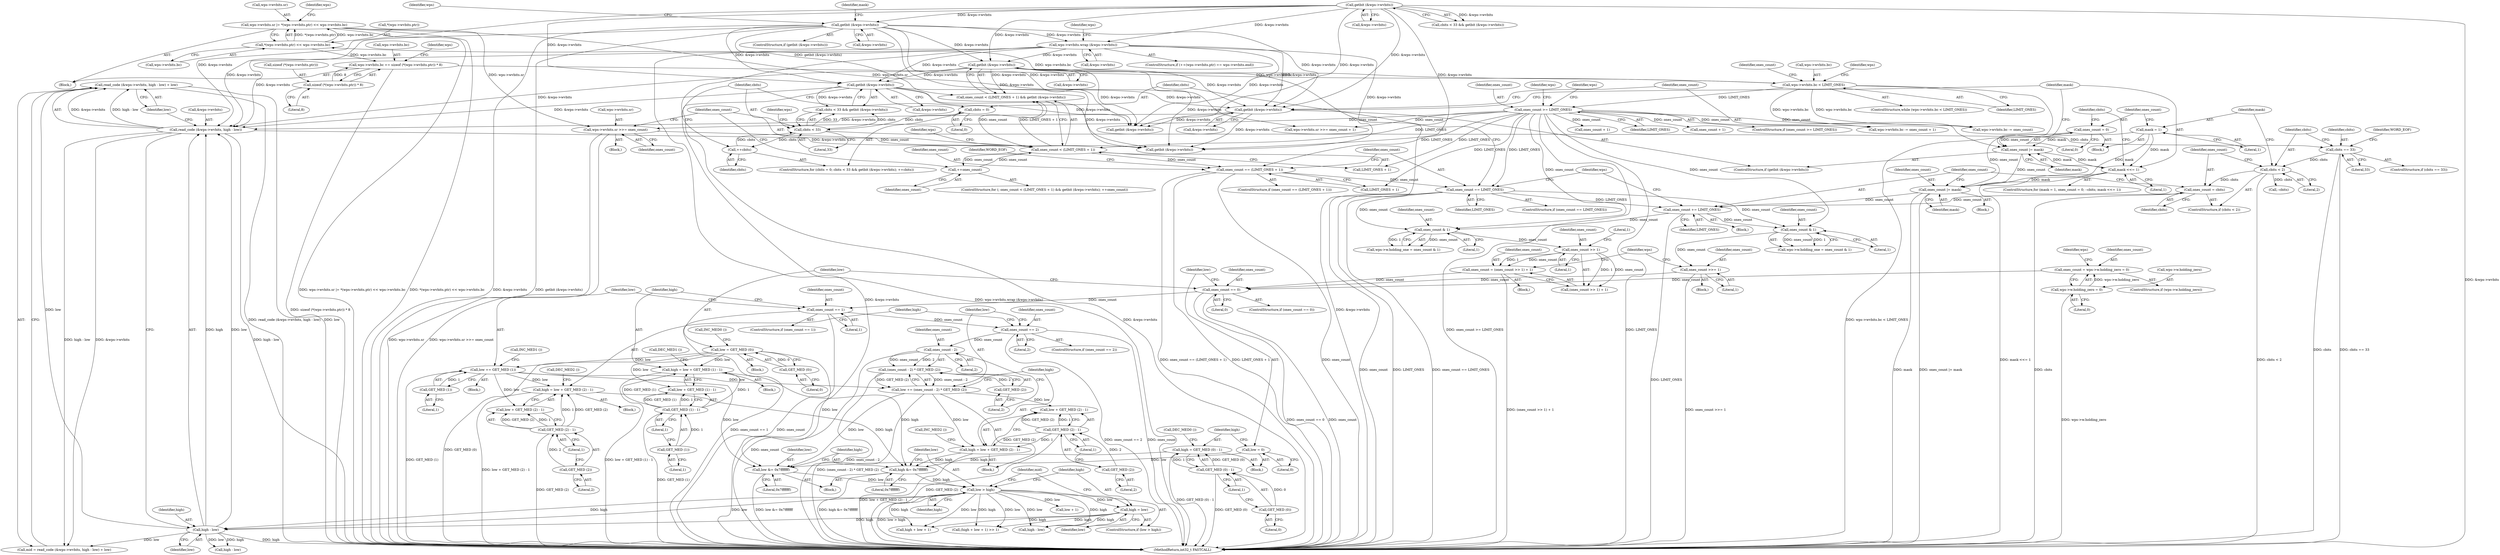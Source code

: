 digraph "0_WavPack_4bc05fc490b66ef2d45b1de26abf1455b486b0dc_0@API" {
"1000704" [label="(Call,read_code (&wps->wvbits, high - low) + low)"];
"1000705" [label="(Call,read_code (&wps->wvbits, high - low))"];
"1000364" [label="(Call,wps->wvbits.wrap (&wps->wvbits))"];
"1000222" [label="(Call,getbit (&wps->wvbits))"];
"1000266" [label="(Call,getbit (&wps->wvbits))"];
"1000436" [label="(Call,getbit (&wps->wvbits))"];
"1000502" [label="(Call,getbit (&wps->wvbits))"];
"1000466" [label="(Call,getbit (&wps->wvbits))"];
"1000710" [label="(Call,high - low)"];
"1000682" [label="(Call,low > high)"];
"1000675" [label="(Call,low &= 0x7fffffff)"];
"1000604" [label="(Call,low = 0)"];
"1000637" [label="(Call,low += GET_MED (1))"];
"1000639" [label="(Call,GET_MED (1))"];
"1000616" [label="(Call,low = GET_MED (0))"];
"1000618" [label="(Call,GET_MED (0))"];
"1000658" [label="(Call,low += (ones_count - 2) * GET_MED (2))"];
"1000660" [label="(Call,(ones_count - 2) * GET_MED (2))"];
"1000661" [label="(Call,ones_count - 2)"];
"1000643" [label="(Call,ones_count == 2)"];
"1000622" [label="(Call,ones_count == 1)"];
"1000600" [label="(Call,ones_count == 0)"];
"1000552" [label="(Call,ones_count = (ones_count >> 1) + 1)"];
"1000555" [label="(Call,ones_count >> 1)"];
"1000549" [label="(Call,ones_count & 1)"];
"1000513" [label="(Call,ones_count += LIMIT_ONES)"];
"1000452" [label="(Call,ones_count == LIMIT_ONES)"];
"1000444" [label="(Call,ones_count == (LIMIT_ONES + 1))"];
"1000431" [label="(Call,ones_count < (LIMIT_ONES + 1))"];
"1000422" [label="(Call,wps->wvbits.sr >>= ones_count)"];
"1000369" [label="(Call,wps->wvbits.sr |= *(wps->wvbits.ptr) << wps->wvbits.bc)"];
"1000375" [label="(Call,*(wps->wvbits.ptr) << wps->wvbits.bc)"];
"1000343" [label="(Call,wps->wvbits.bc < LIMIT_ONES)"];
"1000387" [label="(Call,wps->wvbits.bc += sizeof (*(wps->wvbits.ptr)) * 8)"];
"1000393" [label="(Call,sizeof (*(wps->wvbits.ptr)) * 8)"];
"1000411" [label="(Call,ones_count >= LIMIT_ONES)"];
"1000441" [label="(Call,++ones_count)"];
"1000510" [label="(Call,ones_count |= mask)"];
"1000493" [label="(Call,ones_count = 0)"];
"1000507" [label="(Call,ones_count |= mask)"];
"1000498" [label="(Call,mask <<= 1)"];
"1000490" [label="(Call,mask = 1)"];
"1000483" [label="(Call,ones_count = cbits)"];
"1000480" [label="(Call,cbits < 2)"];
"1000474" [label="(Call,cbits == 33)"];
"1000463" [label="(Call,cbits < 33)"];
"1000459" [label="(Call,cbits = 0)"];
"1000471" [label="(Call,++cbits)"];
"1000570" [label="(Call,ones_count >>= 1)"];
"1000567" [label="(Call,ones_count & 1)"];
"1000331" [label="(Call,ones_count = wps->w.holding_zero = 0)"];
"1000333" [label="(Call,wps->w.holding_zero = 0)"];
"1000664" [label="(Call,GET_MED (2))"];
"1000678" [label="(Call,high &= 0x7fffffff)"];
"1000626" [label="(Call,high = low + GET_MED (1) - 1)"];
"1000630" [label="(Call,GET_MED (1) - 1)"];
"1000631" [label="(Call,GET_MED (1))"];
"1000607" [label="(Call,high = GET_MED (0) - 1)"];
"1000609" [label="(Call,GET_MED (0) - 1)"];
"1000610" [label="(Call,GET_MED (0))"];
"1000647" [label="(Call,high = low + GET_MED (2) - 1)"];
"1000651" [label="(Call,GET_MED (2) - 1)"];
"1000652" [label="(Call,GET_MED (2))"];
"1000666" [label="(Call,high = low + GET_MED (2) - 1)"];
"1000670" [label="(Call,GET_MED (2) - 1)"];
"1000671" [label="(Call,GET_MED (2))"];
"1000685" [label="(Call,high = low)"];
"1000342" [label="(ControlStructure,while (wps->wvbits.bc < LIMIT_ONES))"];
"1000498" [label="(Call,mask <<= 1)"];
"1000412" [label="(Identifier,ones_count)"];
"1000343" [label="(Call,wps->wvbits.bc < LIMIT_ONES)"];
"1000711" [label="(Identifier,high)"];
"1000781" [label="(Call,high - low)"];
"1000675" [label="(Call,low &= 0x7fffffff)"];
"1000693" [label="(Call,low + 1)"];
"1000369" [label="(Call,wps->wvbits.sr |= *(wps->wvbits.ptr) << wps->wvbits.bc)"];
"1000333" [label="(Call,wps->w.holding_zero = 0)"];
"1000644" [label="(Identifier,ones_count)"];
"1000518" [label="(Call,wps->wvbits.bc -= ones_count + 1)"];
"1000616" [label="(Call,low = GET_MED (0))"];
"1000655" [label="(Call,DEC_MED2 ())"];
"1000364" [label="(Call,wps->wvbits.wrap (&wps->wvbits))"];
"1000600" [label="(Call,ones_count == 0)"];
"1000474" [label="(Call,cbits == 33)"];
"1000325" [label="(ControlStructure,if (wps->w.holding_zero))"];
"1000725" [label="(Call,getbit (&wps->wvbits))"];
"1000554" [label="(Call,(ones_count >> 1) + 1)"];
"1000404" [label="(Identifier,ones_count)"];
"1000466" [label="(Call,getbit (&wps->wvbits))"];
"1000458" [label="(ControlStructure,for (cbits = 0; cbits < 33 && getbit (&wps->wvbits); ++cbits))"];
"1000680" [label="(Literal,0x7fffffff)"];
"1000514" [label="(Identifier,ones_count)"];
"1000671" [label="(Call,GET_MED (2))"];
"1000222" [label="(Call,getbit (&wps->wvbits))"];
"1000674" [label="(Call,INC_MED2 ())"];
"1000717" [label="(Call,high - low)"];
"1000670" [label="(Call,GET_MED (2) - 1)"];
"1000657" [label="(Block,)"];
"1000446" [label="(Call,LIMIT_ONES + 1)"];
"1000611" [label="(Literal,0)"];
"1000453" [label="(Identifier,ones_count)"];
"1000481" [label="(Identifier,cbits)"];
"1000645" [label="(Literal,2)"];
"1000450" [label="(Identifier,WORD_EOF)"];
"1000105" [label="(Block,)"];
"1000662" [label="(Identifier,ones_count)"];
"1000508" [label="(Identifier,ones_count)"];
"1000365" [label="(Call,&wps->wvbits)"];
"1000623" [label="(Identifier,ones_count)"];
"1000382" [label="(Call,wps->wvbits.bc)"];
"1000432" [label="(Identifier,ones_count)"];
"1000334" [label="(Call,wps->w.holding_zero)"];
"1000605" [label="(Identifier,low)"];
"1000632" [label="(Literal,1)"];
"1000491" [label="(Identifier,mask)"];
"1000619" [label="(Literal,0)"];
"1000475" [label="(Identifier,cbits)"];
"1000422" [label="(Call,wps->wvbits.sr >>= ones_count)"];
"1000501" [label="(ControlStructure,if (getbit (&wps->wvbits)))"];
"1000476" [label="(Literal,33)"];
"1000533" [label="(Call,ones_count + 1)"];
"1000436" [label="(Call,getbit (&wps->wvbits))"];
"1000463" [label="(Call,cbits < 33)"];
"1000640" [label="(Literal,1)"];
"1000678" [label="(Call,high &= 0x7fffffff)"];
"1000571" [label="(Identifier,ones_count)"];
"1000649" [label="(Call,low + GET_MED (2) - 1)"];
"1000497" [label="(Identifier,cbits)"];
"1000613" [label="(Call,DEC_MED0 ())"];
"1000621" [label="(ControlStructure,if (ones_count == 1))"];
"1000489" [label="(Block,)"];
"1000462" [label="(Call,cbits < 33 && getbit (&wps->wvbits))"];
"1000415" [label="(Call,wps->wvbits.bc -= ones_count)"];
"1000687" [label="(Identifier,low)"];
"1000568" [label="(Identifier,ones_count)"];
"1000607" [label="(Call,high = GET_MED (0) - 1)"];
"1000654" [label="(Literal,1)"];
"1000480" [label="(Call,cbits < 2)"];
"1000442" [label="(Identifier,ones_count)"];
"1000451" [label="(ControlStructure,if (ones_count == LIMIT_ONES))"];
"1000460" [label="(Identifier,cbits)"];
"1000651" [label="(Call,GET_MED (2) - 1)"];
"1000393" [label="(Call,sizeof (*(wps->wvbits.ptr)) * 8)"];
"1000492" [label="(Literal,1)"];
"1000551" [label="(Literal,1)"];
"1000627" [label="(Identifier,high)"];
"1000685" [label="(Call,high = low)"];
"1000510" [label="(Call,ones_count |= mask)"];
"1000521" [label="(Identifier,wps)"];
"1000633" [label="(Literal,1)"];
"1000503" [label="(Call,&wps->wvbits)"];
"1000479" [label="(ControlStructure,if (cbits < 2))"];
"1000681" [label="(ControlStructure,if (low > high))"];
"1000652" [label="(Call,GET_MED (2))"];
"1000265" [label="(ControlStructure,if (getbit (&wps->wvbits)))"];
"1000713" [label="(Identifier,low)"];
"1000576" [label="(Identifier,wps)"];
"1000712" [label="(Identifier,low)"];
"1000266" [label="(Call,getbit (&wps->wvbits))"];
"1000350" [label="(Block,)"];
"1000653" [label="(Literal,2)"];
"1000496" [label="(Call,--cbits)"];
"1000467" [label="(Call,&wps->wvbits)"];
"1000388" [label="(Call,wps->wvbits.bc)"];
"1000617" [label="(Identifier,low)"];
"1000375" [label="(Call,*(wps->wvbits.ptr) << wps->wvbits.bc)"];
"1000642" [label="(ControlStructure,if (ones_count == 2))"];
"1000433" [label="(Call,LIMIT_ONES + 1)"];
"1000499" [label="(Identifier,mask)"];
"1000663" [label="(Literal,2)"];
"1000413" [label="(Identifier,LIMIT_ONES)"];
"1000691" [label="(Call,high + low + 1)"];
"1000684" [label="(Identifier,high)"];
"1000624" [label="(Literal,1)"];
"1000558" [label="(Literal,1)"];
"1000429" [label="(ControlStructure,for (; ones_count < (LIMIT_ONES + 1) && getbit (&wps->wvbits); ++ones_count))"];
"1000494" [label="(Identifier,ones_count)"];
"1000485" [label="(Identifier,cbits)"];
"1000452" [label="(Call,ones_count == LIMIT_ONES)"];
"1000376" [label="(Call,*(wps->wvbits.ptr))"];
"1000556" [label="(Identifier,ones_count)"];
"1000471" [label="(Call,++cbits)"];
"1000618" [label="(Call,GET_MED (0))"];
"1000610" [label="(Call,GET_MED (0))"];
"1000459" [label="(Call,cbits = 0)"];
"1000667" [label="(Identifier,high)"];
"1000469" [label="(Identifier,wps)"];
"1000488" [label="(ControlStructure,for (mask = 1, ones_count = 0; --cbits; mask <<= 1))"];
"1000647" [label="(Call,high = low + GET_MED (2) - 1)"];
"1000455" [label="(Block,)"];
"1000461" [label="(Literal,0)"];
"1000346" [label="(Identifier,wps)"];
"1000683" [label="(Identifier,low)"];
"1000387" [label="(Call,wps->wvbits.bc += sizeof (*(wps->wvbits.ptr)) * 8)"];
"1000659" [label="(Identifier,low)"];
"1000829" [label="(MethodReturn,int32_t FASTCALL)"];
"1000567" [label="(Call,ones_count & 1)"];
"1000465" [label="(Literal,33)"];
"1000625" [label="(Block,)"];
"1000552" [label="(Call,ones_count = (ones_count >> 1) + 1)"];
"1000628" [label="(Call,low + GET_MED (1) - 1)"];
"1000414" [label="(Block,)"];
"1000609" [label="(Call,GET_MED (0) - 1)"];
"1000332" [label="(Identifier,ones_count)"];
"1000561" [label="(Call,wps->w.holding_one = ones_count & 1)"];
"1000263" [label="(Identifier,mask)"];
"1000223" [label="(Call,&wps->wvbits)"];
"1000626" [label="(Call,high = low + GET_MED (1) - 1)"];
"1000604" [label="(Call,low = 0)"];
"1000677" [label="(Literal,0x7fffffff)"];
"1000608" [label="(Identifier,high)"];
"1000418" [label="(Identifier,wps)"];
"1000601" [label="(Identifier,ones_count)"];
"1000344" [label="(Call,wps->wvbits.bc)"];
"1000524" [label="(Call,ones_count + 1)"];
"1000423" [label="(Call,wps->wvbits.sr)"];
"1000349" [label="(Identifier,LIMIT_ONES)"];
"1000331" [label="(Call,ones_count = wps->w.holding_zero = 0)"];
"1000660" [label="(Call,(ones_count - 2) * GET_MED (2))"];
"1000661" [label="(Call,ones_count - 2)"];
"1000464" [label="(Identifier,cbits)"];
"1000668" [label="(Call,low + GET_MED (2) - 1)"];
"1000473" [label="(ControlStructure,if (cbits == 33))"];
"1000484" [label="(Identifier,ones_count)"];
"1000602" [label="(Literal,0)"];
"1000482" [label="(Literal,2)"];
"1000646" [label="(Block,)"];
"1000454" [label="(Identifier,LIMIT_ONES)"];
"1000356" [label="(Identifier,wps)"];
"1000370" [label="(Call,wps->wvbits.sr)"];
"1000502" [label="(Call,getbit (&wps->wvbits))"];
"1000553" [label="(Identifier,ones_count)"];
"1000441" [label="(Call,++ones_count)"];
"1000615" [label="(Block,)"];
"1000549" [label="(Call,ones_count & 1)"];
"1000555" [label="(Call,ones_count >> 1)"];
"1000507" [label="(Call,ones_count |= mask)"];
"1000401" [label="(Literal,8)"];
"1000643" [label="(Call,ones_count == 2)"];
"1000444" [label="(Call,ones_count == (LIMIT_ONES + 1))"];
"1000500" [label="(Literal,1)"];
"1000672" [label="(Literal,2)"];
"1000638" [label="(Identifier,low)"];
"1000390" [label="(Identifier,wps)"];
"1000641" [label="(Call,INC_MED1 ())"];
"1000599" [label="(ControlStructure,if (ones_count == 0))"];
"1000372" [label="(Identifier,wps)"];
"1000512" [label="(Identifier,mask)"];
"1000511" [label="(Identifier,ones_count)"];
"1000490" [label="(Call,mask = 1)"];
"1000658" [label="(Call,low += (ones_count - 2) * GET_MED (2))"];
"1000445" [label="(Identifier,ones_count)"];
"1000410" [label="(ControlStructure,if (ones_count >= LIMIT_ONES))"];
"1000487" [label="(Block,)"];
"1000612" [label="(Literal,1)"];
"1000274" [label="(Identifier,wps)"];
"1000339" [label="(Literal,0)"];
"1000483" [label="(Call,ones_count = cbits)"];
"1000690" [label="(Call,(high + low + 1) >> 1)"];
"1000394" [label="(Call,sizeof (*(wps->wvbits.ptr)))"];
"1000664" [label="(Call,GET_MED (2))"];
"1000495" [label="(Literal,0)"];
"1000478" [label="(Identifier,WORD_EOF)"];
"1000634" [label="(Call,DEC_MED1 ())"];
"1000631" [label="(Call,GET_MED (1))"];
"1000570" [label="(Call,ones_count >>= 1)"];
"1000513" [label="(Call,ones_count += LIMIT_ONES)"];
"1000267" [label="(Call,&wps->wvbits)"];
"1000676" [label="(Identifier,low)"];
"1000620" [label="(Call,INC_MED0 ())"];
"1000572" [label="(Literal,1)"];
"1000702" [label="(Call,mid = read_code (&wps->wvbits, high - low) + low)"];
"1000591" [label="(Identifier,wps)"];
"1000606" [label="(Literal,0)"];
"1000666" [label="(Call,high = low + GET_MED (2) - 1)"];
"1000560" [label="(Block,)"];
"1000622" [label="(Call,ones_count == 1)"];
"1000689" [label="(Identifier,mid)"];
"1000639" [label="(Call,GET_MED (1))"];
"1000543" [label="(Call,wps->w.holding_one = ones_count & 1)"];
"1000515" [label="(Identifier,LIMIT_ONES)"];
"1000351" [label="(ControlStructure,if (++(wps->wvbits.ptr) == wps->wvbits.end))"];
"1000637" [label="(Call,low += GET_MED (1))"];
"1000710" [label="(Call,high - low)"];
"1000542" [label="(Block,)"];
"1000527" [label="(Call,wps->wvbits.sr >>= ones_count + 1)"];
"1000218" [label="(Call,cbits < 33 && getbit (&wps->wvbits))"];
"1000706" [label="(Call,&wps->wvbits)"];
"1000682" [label="(Call,low > high)"];
"1000493" [label="(Call,ones_count = 0)"];
"1000673" [label="(Literal,1)"];
"1000704" [label="(Call,read_code (&wps->wvbits, high - low) + low)"];
"1000437" [label="(Call,&wps->wvbits)"];
"1000648" [label="(Identifier,high)"];
"1000443" [label="(ControlStructure,if (ones_count == (LIMIT_ONES + 1)))"];
"1000431" [label="(Call,ones_count < (LIMIT_ONES + 1))"];
"1000686" [label="(Identifier,high)"];
"1000569" [label="(Literal,1)"];
"1000705" [label="(Call,read_code (&wps->wvbits, high - low))"];
"1000472" [label="(Identifier,cbits)"];
"1000539" [label="(Identifier,wps)"];
"1000636" [label="(Block,)"];
"1000509" [label="(Identifier,mask)"];
"1000679" [label="(Identifier,high)"];
"1000757" [label="(Call,getbit (&wps->wvbits))"];
"1000550" [label="(Identifier,ones_count)"];
"1000665" [label="(Literal,2)"];
"1000557" [label="(Literal,1)"];
"1000630" [label="(Call,GET_MED (1) - 1)"];
"1000411" [label="(Call,ones_count >= LIMIT_ONES)"];
"1000428" [label="(Identifier,ones_count)"];
"1000430" [label="(Call,ones_count < (LIMIT_ONES + 1) && getbit (&wps->wvbits))"];
"1000439" [label="(Identifier,wps)"];
"1000603" [label="(Block,)"];
"1000704" -> "1000702"  [label="AST: "];
"1000704" -> "1000713"  [label="CFG: "];
"1000705" -> "1000704"  [label="AST: "];
"1000713" -> "1000704"  [label="AST: "];
"1000702" -> "1000704"  [label="CFG: "];
"1000704" -> "1000829"  [label="DDG: read_code (&wps->wvbits, high - low)"];
"1000704" -> "1000829"  [label="DDG: low"];
"1000705" -> "1000704"  [label="DDG: &wps->wvbits"];
"1000705" -> "1000704"  [label="DDG: high - low"];
"1000710" -> "1000704"  [label="DDG: low"];
"1000705" -> "1000710"  [label="CFG: "];
"1000706" -> "1000705"  [label="AST: "];
"1000710" -> "1000705"  [label="AST: "];
"1000713" -> "1000705"  [label="CFG: "];
"1000705" -> "1000829"  [label="DDG: high - low"];
"1000705" -> "1000702"  [label="DDG: &wps->wvbits"];
"1000705" -> "1000702"  [label="DDG: high - low"];
"1000364" -> "1000705"  [label="DDG: &wps->wvbits"];
"1000222" -> "1000705"  [label="DDG: &wps->wvbits"];
"1000436" -> "1000705"  [label="DDG: &wps->wvbits"];
"1000502" -> "1000705"  [label="DDG: &wps->wvbits"];
"1000466" -> "1000705"  [label="DDG: &wps->wvbits"];
"1000266" -> "1000705"  [label="DDG: &wps->wvbits"];
"1000710" -> "1000705"  [label="DDG: high"];
"1000710" -> "1000705"  [label="DDG: low"];
"1000705" -> "1000757"  [label="DDG: &wps->wvbits"];
"1000364" -> "1000351"  [label="AST: "];
"1000364" -> "1000365"  [label="CFG: "];
"1000365" -> "1000364"  [label="AST: "];
"1000372" -> "1000364"  [label="CFG: "];
"1000364" -> "1000829"  [label="DDG: &wps->wvbits"];
"1000364" -> "1000829"  [label="DDG: wps->wvbits.wrap (&wps->wvbits)"];
"1000222" -> "1000364"  [label="DDG: &wps->wvbits"];
"1000266" -> "1000364"  [label="DDG: &wps->wvbits"];
"1000364" -> "1000436"  [label="DDG: &wps->wvbits"];
"1000364" -> "1000466"  [label="DDG: &wps->wvbits"];
"1000364" -> "1000502"  [label="DDG: &wps->wvbits"];
"1000364" -> "1000725"  [label="DDG: &wps->wvbits"];
"1000364" -> "1000757"  [label="DDG: &wps->wvbits"];
"1000222" -> "1000218"  [label="AST: "];
"1000222" -> "1000223"  [label="CFG: "];
"1000223" -> "1000222"  [label="AST: "];
"1000218" -> "1000222"  [label="CFG: "];
"1000222" -> "1000829"  [label="DDG: &wps->wvbits"];
"1000222" -> "1000218"  [label="DDG: &wps->wvbits"];
"1000222" -> "1000266"  [label="DDG: &wps->wvbits"];
"1000222" -> "1000436"  [label="DDG: &wps->wvbits"];
"1000222" -> "1000466"  [label="DDG: &wps->wvbits"];
"1000222" -> "1000502"  [label="DDG: &wps->wvbits"];
"1000222" -> "1000725"  [label="DDG: &wps->wvbits"];
"1000222" -> "1000757"  [label="DDG: &wps->wvbits"];
"1000266" -> "1000265"  [label="AST: "];
"1000266" -> "1000267"  [label="CFG: "];
"1000267" -> "1000266"  [label="AST: "];
"1000274" -> "1000266"  [label="CFG: "];
"1000263" -> "1000266"  [label="CFG: "];
"1000266" -> "1000829"  [label="DDG: &wps->wvbits"];
"1000266" -> "1000829"  [label="DDG: getbit (&wps->wvbits)"];
"1000266" -> "1000430"  [label="DDG: getbit (&wps->wvbits)"];
"1000266" -> "1000436"  [label="DDG: &wps->wvbits"];
"1000266" -> "1000466"  [label="DDG: &wps->wvbits"];
"1000266" -> "1000502"  [label="DDG: &wps->wvbits"];
"1000266" -> "1000725"  [label="DDG: &wps->wvbits"];
"1000266" -> "1000757"  [label="DDG: &wps->wvbits"];
"1000436" -> "1000430"  [label="AST: "];
"1000436" -> "1000437"  [label="CFG: "];
"1000437" -> "1000436"  [label="AST: "];
"1000430" -> "1000436"  [label="CFG: "];
"1000436" -> "1000829"  [label="DDG: &wps->wvbits"];
"1000436" -> "1000430"  [label="DDG: &wps->wvbits"];
"1000436" -> "1000466"  [label="DDG: &wps->wvbits"];
"1000436" -> "1000502"  [label="DDG: &wps->wvbits"];
"1000436" -> "1000725"  [label="DDG: &wps->wvbits"];
"1000436" -> "1000757"  [label="DDG: &wps->wvbits"];
"1000502" -> "1000501"  [label="AST: "];
"1000502" -> "1000503"  [label="CFG: "];
"1000503" -> "1000502"  [label="AST: "];
"1000508" -> "1000502"  [label="CFG: "];
"1000499" -> "1000502"  [label="CFG: "];
"1000466" -> "1000502"  [label="DDG: &wps->wvbits"];
"1000502" -> "1000725"  [label="DDG: &wps->wvbits"];
"1000502" -> "1000757"  [label="DDG: &wps->wvbits"];
"1000466" -> "1000462"  [label="AST: "];
"1000466" -> "1000467"  [label="CFG: "];
"1000467" -> "1000466"  [label="AST: "];
"1000462" -> "1000466"  [label="CFG: "];
"1000466" -> "1000829"  [label="DDG: &wps->wvbits"];
"1000466" -> "1000462"  [label="DDG: &wps->wvbits"];
"1000466" -> "1000725"  [label="DDG: &wps->wvbits"];
"1000466" -> "1000757"  [label="DDG: &wps->wvbits"];
"1000710" -> "1000712"  [label="CFG: "];
"1000711" -> "1000710"  [label="AST: "];
"1000712" -> "1000710"  [label="AST: "];
"1000710" -> "1000829"  [label="DDG: high"];
"1000710" -> "1000702"  [label="DDG: low"];
"1000682" -> "1000710"  [label="DDG: high"];
"1000682" -> "1000710"  [label="DDG: low"];
"1000685" -> "1000710"  [label="DDG: high"];
"1000710" -> "1000781"  [label="DDG: high"];
"1000710" -> "1000781"  [label="DDG: low"];
"1000682" -> "1000681"  [label="AST: "];
"1000682" -> "1000684"  [label="CFG: "];
"1000683" -> "1000682"  [label="AST: "];
"1000684" -> "1000682"  [label="AST: "];
"1000686" -> "1000682"  [label="CFG: "];
"1000689" -> "1000682"  [label="CFG: "];
"1000682" -> "1000829"  [label="DDG: low > high"];
"1000675" -> "1000682"  [label="DDG: low"];
"1000678" -> "1000682"  [label="DDG: high"];
"1000682" -> "1000685"  [label="DDG: low"];
"1000682" -> "1000690"  [label="DDG: high"];
"1000682" -> "1000690"  [label="DDG: low"];
"1000682" -> "1000691"  [label="DDG: high"];
"1000682" -> "1000691"  [label="DDG: low"];
"1000682" -> "1000693"  [label="DDG: low"];
"1000682" -> "1000717"  [label="DDG: high"];
"1000682" -> "1000717"  [label="DDG: low"];
"1000675" -> "1000105"  [label="AST: "];
"1000675" -> "1000677"  [label="CFG: "];
"1000676" -> "1000675"  [label="AST: "];
"1000677" -> "1000675"  [label="AST: "];
"1000679" -> "1000675"  [label="CFG: "];
"1000675" -> "1000829"  [label="DDG: low &= 0x7fffffff"];
"1000604" -> "1000675"  [label="DDG: low"];
"1000637" -> "1000675"  [label="DDG: low"];
"1000616" -> "1000675"  [label="DDG: low"];
"1000658" -> "1000675"  [label="DDG: low"];
"1000604" -> "1000603"  [label="AST: "];
"1000604" -> "1000606"  [label="CFG: "];
"1000605" -> "1000604"  [label="AST: "];
"1000606" -> "1000604"  [label="AST: "];
"1000608" -> "1000604"  [label="CFG: "];
"1000637" -> "1000636"  [label="AST: "];
"1000637" -> "1000639"  [label="CFG: "];
"1000638" -> "1000637"  [label="AST: "];
"1000639" -> "1000637"  [label="AST: "];
"1000641" -> "1000637"  [label="CFG: "];
"1000637" -> "1000829"  [label="DDG: GET_MED (1)"];
"1000639" -> "1000637"  [label="DDG: 1"];
"1000616" -> "1000637"  [label="DDG: low"];
"1000637" -> "1000647"  [label="DDG: low"];
"1000637" -> "1000649"  [label="DDG: low"];
"1000637" -> "1000658"  [label="DDG: low"];
"1000639" -> "1000640"  [label="CFG: "];
"1000640" -> "1000639"  [label="AST: "];
"1000616" -> "1000615"  [label="AST: "];
"1000616" -> "1000618"  [label="CFG: "];
"1000617" -> "1000616"  [label="AST: "];
"1000618" -> "1000616"  [label="AST: "];
"1000620" -> "1000616"  [label="CFG: "];
"1000616" -> "1000829"  [label="DDG: GET_MED (0)"];
"1000618" -> "1000616"  [label="DDG: 0"];
"1000616" -> "1000626"  [label="DDG: low"];
"1000616" -> "1000628"  [label="DDG: low"];
"1000618" -> "1000619"  [label="CFG: "];
"1000619" -> "1000618"  [label="AST: "];
"1000658" -> "1000657"  [label="AST: "];
"1000658" -> "1000660"  [label="CFG: "];
"1000659" -> "1000658"  [label="AST: "];
"1000660" -> "1000658"  [label="AST: "];
"1000667" -> "1000658"  [label="CFG: "];
"1000658" -> "1000829"  [label="DDG: (ones_count - 2) * GET_MED (2)"];
"1000660" -> "1000658"  [label="DDG: ones_count - 2"];
"1000660" -> "1000658"  [label="DDG: GET_MED (2)"];
"1000658" -> "1000666"  [label="DDG: low"];
"1000658" -> "1000668"  [label="DDG: low"];
"1000660" -> "1000664"  [label="CFG: "];
"1000661" -> "1000660"  [label="AST: "];
"1000664" -> "1000660"  [label="AST: "];
"1000660" -> "1000829"  [label="DDG: ones_count - 2"];
"1000661" -> "1000660"  [label="DDG: ones_count"];
"1000661" -> "1000660"  [label="DDG: 2"];
"1000664" -> "1000660"  [label="DDG: 2"];
"1000661" -> "1000663"  [label="CFG: "];
"1000662" -> "1000661"  [label="AST: "];
"1000663" -> "1000661"  [label="AST: "];
"1000665" -> "1000661"  [label="CFG: "];
"1000661" -> "1000829"  [label="DDG: ones_count"];
"1000643" -> "1000661"  [label="DDG: ones_count"];
"1000643" -> "1000642"  [label="AST: "];
"1000643" -> "1000645"  [label="CFG: "];
"1000644" -> "1000643"  [label="AST: "];
"1000645" -> "1000643"  [label="AST: "];
"1000648" -> "1000643"  [label="CFG: "];
"1000659" -> "1000643"  [label="CFG: "];
"1000643" -> "1000829"  [label="DDG: ones_count == 2"];
"1000643" -> "1000829"  [label="DDG: ones_count"];
"1000622" -> "1000643"  [label="DDG: ones_count"];
"1000622" -> "1000621"  [label="AST: "];
"1000622" -> "1000624"  [label="CFG: "];
"1000623" -> "1000622"  [label="AST: "];
"1000624" -> "1000622"  [label="AST: "];
"1000627" -> "1000622"  [label="CFG: "];
"1000638" -> "1000622"  [label="CFG: "];
"1000622" -> "1000829"  [label="DDG: ones_count == 1"];
"1000622" -> "1000829"  [label="DDG: ones_count"];
"1000600" -> "1000622"  [label="DDG: ones_count"];
"1000600" -> "1000599"  [label="AST: "];
"1000600" -> "1000602"  [label="CFG: "];
"1000601" -> "1000600"  [label="AST: "];
"1000602" -> "1000600"  [label="AST: "];
"1000605" -> "1000600"  [label="CFG: "];
"1000617" -> "1000600"  [label="CFG: "];
"1000600" -> "1000829"  [label="DDG: ones_count == 0"];
"1000600" -> "1000829"  [label="DDG: ones_count"];
"1000552" -> "1000600"  [label="DDG: ones_count"];
"1000570" -> "1000600"  [label="DDG: ones_count"];
"1000331" -> "1000600"  [label="DDG: ones_count"];
"1000552" -> "1000542"  [label="AST: "];
"1000552" -> "1000554"  [label="CFG: "];
"1000553" -> "1000552"  [label="AST: "];
"1000554" -> "1000552"  [label="AST: "];
"1000576" -> "1000552"  [label="CFG: "];
"1000552" -> "1000829"  [label="DDG: (ones_count >> 1) + 1"];
"1000555" -> "1000552"  [label="DDG: ones_count"];
"1000555" -> "1000552"  [label="DDG: 1"];
"1000555" -> "1000554"  [label="AST: "];
"1000555" -> "1000557"  [label="CFG: "];
"1000556" -> "1000555"  [label="AST: "];
"1000557" -> "1000555"  [label="AST: "];
"1000558" -> "1000555"  [label="CFG: "];
"1000555" -> "1000554"  [label="DDG: ones_count"];
"1000555" -> "1000554"  [label="DDG: 1"];
"1000549" -> "1000555"  [label="DDG: ones_count"];
"1000549" -> "1000543"  [label="AST: "];
"1000549" -> "1000551"  [label="CFG: "];
"1000550" -> "1000549"  [label="AST: "];
"1000551" -> "1000549"  [label="AST: "];
"1000543" -> "1000549"  [label="CFG: "];
"1000549" -> "1000543"  [label="DDG: ones_count"];
"1000549" -> "1000543"  [label="DDG: 1"];
"1000513" -> "1000549"  [label="DDG: ones_count"];
"1000452" -> "1000549"  [label="DDG: ones_count"];
"1000411" -> "1000549"  [label="DDG: ones_count"];
"1000513" -> "1000455"  [label="AST: "];
"1000513" -> "1000515"  [label="CFG: "];
"1000514" -> "1000513"  [label="AST: "];
"1000515" -> "1000513"  [label="AST: "];
"1000539" -> "1000513"  [label="CFG: "];
"1000513" -> "1000829"  [label="DDG: LIMIT_ONES"];
"1000452" -> "1000513"  [label="DDG: LIMIT_ONES"];
"1000510" -> "1000513"  [label="DDG: ones_count"];
"1000483" -> "1000513"  [label="DDG: ones_count"];
"1000513" -> "1000567"  [label="DDG: ones_count"];
"1000452" -> "1000451"  [label="AST: "];
"1000452" -> "1000454"  [label="CFG: "];
"1000453" -> "1000452"  [label="AST: "];
"1000454" -> "1000452"  [label="AST: "];
"1000460" -> "1000452"  [label="CFG: "];
"1000539" -> "1000452"  [label="CFG: "];
"1000452" -> "1000829"  [label="DDG: ones_count == LIMIT_ONES"];
"1000452" -> "1000829"  [label="DDG: ones_count"];
"1000452" -> "1000829"  [label="DDG: LIMIT_ONES"];
"1000444" -> "1000452"  [label="DDG: ones_count"];
"1000411" -> "1000452"  [label="DDG: LIMIT_ONES"];
"1000452" -> "1000567"  [label="DDG: ones_count"];
"1000444" -> "1000443"  [label="AST: "];
"1000444" -> "1000446"  [label="CFG: "];
"1000445" -> "1000444"  [label="AST: "];
"1000446" -> "1000444"  [label="AST: "];
"1000450" -> "1000444"  [label="CFG: "];
"1000453" -> "1000444"  [label="CFG: "];
"1000444" -> "1000829"  [label="DDG: LIMIT_ONES + 1"];
"1000444" -> "1000829"  [label="DDG: ones_count"];
"1000444" -> "1000829"  [label="DDG: ones_count == (LIMIT_ONES + 1)"];
"1000431" -> "1000444"  [label="DDG: ones_count"];
"1000411" -> "1000444"  [label="DDG: LIMIT_ONES"];
"1000431" -> "1000430"  [label="AST: "];
"1000431" -> "1000433"  [label="CFG: "];
"1000432" -> "1000431"  [label="AST: "];
"1000433" -> "1000431"  [label="AST: "];
"1000439" -> "1000431"  [label="CFG: "];
"1000430" -> "1000431"  [label="CFG: "];
"1000431" -> "1000430"  [label="DDG: ones_count"];
"1000431" -> "1000430"  [label="DDG: LIMIT_ONES + 1"];
"1000422" -> "1000431"  [label="DDG: ones_count"];
"1000441" -> "1000431"  [label="DDG: ones_count"];
"1000411" -> "1000431"  [label="DDG: LIMIT_ONES"];
"1000431" -> "1000441"  [label="DDG: ones_count"];
"1000422" -> "1000414"  [label="AST: "];
"1000422" -> "1000428"  [label="CFG: "];
"1000423" -> "1000422"  [label="AST: "];
"1000428" -> "1000422"  [label="AST: "];
"1000432" -> "1000422"  [label="CFG: "];
"1000422" -> "1000829"  [label="DDG: wps->wvbits.sr"];
"1000422" -> "1000829"  [label="DDG: wps->wvbits.sr >>= ones_count"];
"1000369" -> "1000422"  [label="DDG: wps->wvbits.sr"];
"1000411" -> "1000422"  [label="DDG: ones_count"];
"1000369" -> "1000350"  [label="AST: "];
"1000369" -> "1000375"  [label="CFG: "];
"1000370" -> "1000369"  [label="AST: "];
"1000375" -> "1000369"  [label="AST: "];
"1000390" -> "1000369"  [label="CFG: "];
"1000369" -> "1000829"  [label="DDG: wps->wvbits.sr |= *(wps->wvbits.ptr) << wps->wvbits.bc"];
"1000369" -> "1000829"  [label="DDG: *(wps->wvbits.ptr) << wps->wvbits.bc"];
"1000375" -> "1000369"  [label="DDG: *(wps->wvbits.ptr)"];
"1000375" -> "1000369"  [label="DDG: wps->wvbits.bc"];
"1000369" -> "1000527"  [label="DDG: wps->wvbits.sr"];
"1000375" -> "1000382"  [label="CFG: "];
"1000376" -> "1000375"  [label="AST: "];
"1000382" -> "1000375"  [label="AST: "];
"1000343" -> "1000375"  [label="DDG: wps->wvbits.bc"];
"1000375" -> "1000387"  [label="DDG: wps->wvbits.bc"];
"1000343" -> "1000342"  [label="AST: "];
"1000343" -> "1000349"  [label="CFG: "];
"1000344" -> "1000343"  [label="AST: "];
"1000349" -> "1000343"  [label="AST: "];
"1000356" -> "1000343"  [label="CFG: "];
"1000404" -> "1000343"  [label="CFG: "];
"1000343" -> "1000829"  [label="DDG: wps->wvbits.bc < LIMIT_ONES"];
"1000387" -> "1000343"  [label="DDG: wps->wvbits.bc"];
"1000343" -> "1000411"  [label="DDG: LIMIT_ONES"];
"1000343" -> "1000415"  [label="DDG: wps->wvbits.bc"];
"1000343" -> "1000518"  [label="DDG: wps->wvbits.bc"];
"1000387" -> "1000350"  [label="AST: "];
"1000387" -> "1000393"  [label="CFG: "];
"1000388" -> "1000387"  [label="AST: "];
"1000393" -> "1000387"  [label="AST: "];
"1000346" -> "1000387"  [label="CFG: "];
"1000387" -> "1000829"  [label="DDG: sizeof (*(wps->wvbits.ptr)) * 8"];
"1000393" -> "1000387"  [label="DDG: 8"];
"1000393" -> "1000401"  [label="CFG: "];
"1000394" -> "1000393"  [label="AST: "];
"1000401" -> "1000393"  [label="AST: "];
"1000411" -> "1000410"  [label="AST: "];
"1000411" -> "1000413"  [label="CFG: "];
"1000412" -> "1000411"  [label="AST: "];
"1000413" -> "1000411"  [label="AST: "];
"1000418" -> "1000411"  [label="CFG: "];
"1000521" -> "1000411"  [label="CFG: "];
"1000411" -> "1000829"  [label="DDG: ones_count >= LIMIT_ONES"];
"1000411" -> "1000829"  [label="DDG: LIMIT_ONES"];
"1000411" -> "1000415"  [label="DDG: ones_count"];
"1000411" -> "1000433"  [label="DDG: LIMIT_ONES"];
"1000411" -> "1000446"  [label="DDG: LIMIT_ONES"];
"1000411" -> "1000518"  [label="DDG: ones_count"];
"1000411" -> "1000524"  [label="DDG: ones_count"];
"1000411" -> "1000527"  [label="DDG: ones_count"];
"1000411" -> "1000533"  [label="DDG: ones_count"];
"1000411" -> "1000567"  [label="DDG: ones_count"];
"1000441" -> "1000429"  [label="AST: "];
"1000441" -> "1000442"  [label="CFG: "];
"1000442" -> "1000441"  [label="AST: "];
"1000432" -> "1000441"  [label="CFG: "];
"1000510" -> "1000487"  [label="AST: "];
"1000510" -> "1000512"  [label="CFG: "];
"1000511" -> "1000510"  [label="AST: "];
"1000512" -> "1000510"  [label="AST: "];
"1000514" -> "1000510"  [label="CFG: "];
"1000510" -> "1000829"  [label="DDG: mask"];
"1000510" -> "1000829"  [label="DDG: ones_count |= mask"];
"1000493" -> "1000510"  [label="DDG: ones_count"];
"1000507" -> "1000510"  [label="DDG: ones_count"];
"1000498" -> "1000510"  [label="DDG: mask"];
"1000490" -> "1000510"  [label="DDG: mask"];
"1000493" -> "1000489"  [label="AST: "];
"1000493" -> "1000495"  [label="CFG: "];
"1000494" -> "1000493"  [label="AST: "];
"1000495" -> "1000493"  [label="AST: "];
"1000497" -> "1000493"  [label="CFG: "];
"1000493" -> "1000507"  [label="DDG: ones_count"];
"1000507" -> "1000501"  [label="AST: "];
"1000507" -> "1000509"  [label="CFG: "];
"1000508" -> "1000507"  [label="AST: "];
"1000509" -> "1000507"  [label="AST: "];
"1000499" -> "1000507"  [label="CFG: "];
"1000507" -> "1000498"  [label="DDG: mask"];
"1000498" -> "1000507"  [label="DDG: mask"];
"1000490" -> "1000507"  [label="DDG: mask"];
"1000498" -> "1000488"  [label="AST: "];
"1000498" -> "1000500"  [label="CFG: "];
"1000499" -> "1000498"  [label="AST: "];
"1000500" -> "1000498"  [label="AST: "];
"1000497" -> "1000498"  [label="CFG: "];
"1000498" -> "1000829"  [label="DDG: mask <<= 1"];
"1000490" -> "1000498"  [label="DDG: mask"];
"1000490" -> "1000489"  [label="AST: "];
"1000490" -> "1000492"  [label="CFG: "];
"1000491" -> "1000490"  [label="AST: "];
"1000492" -> "1000490"  [label="AST: "];
"1000494" -> "1000490"  [label="CFG: "];
"1000483" -> "1000479"  [label="AST: "];
"1000483" -> "1000485"  [label="CFG: "];
"1000484" -> "1000483"  [label="AST: "];
"1000485" -> "1000483"  [label="AST: "];
"1000514" -> "1000483"  [label="CFG: "];
"1000483" -> "1000829"  [label="DDG: cbits"];
"1000480" -> "1000483"  [label="DDG: cbits"];
"1000480" -> "1000479"  [label="AST: "];
"1000480" -> "1000482"  [label="CFG: "];
"1000481" -> "1000480"  [label="AST: "];
"1000482" -> "1000480"  [label="AST: "];
"1000484" -> "1000480"  [label="CFG: "];
"1000491" -> "1000480"  [label="CFG: "];
"1000480" -> "1000829"  [label="DDG: cbits < 2"];
"1000474" -> "1000480"  [label="DDG: cbits"];
"1000480" -> "1000496"  [label="DDG: cbits"];
"1000474" -> "1000473"  [label="AST: "];
"1000474" -> "1000476"  [label="CFG: "];
"1000475" -> "1000474"  [label="AST: "];
"1000476" -> "1000474"  [label="AST: "];
"1000478" -> "1000474"  [label="CFG: "];
"1000481" -> "1000474"  [label="CFG: "];
"1000474" -> "1000829"  [label="DDG: cbits == 33"];
"1000474" -> "1000829"  [label="DDG: cbits"];
"1000463" -> "1000474"  [label="DDG: cbits"];
"1000463" -> "1000462"  [label="AST: "];
"1000463" -> "1000465"  [label="CFG: "];
"1000464" -> "1000463"  [label="AST: "];
"1000465" -> "1000463"  [label="AST: "];
"1000469" -> "1000463"  [label="CFG: "];
"1000462" -> "1000463"  [label="CFG: "];
"1000463" -> "1000462"  [label="DDG: cbits"];
"1000463" -> "1000462"  [label="DDG: 33"];
"1000459" -> "1000463"  [label="DDG: cbits"];
"1000471" -> "1000463"  [label="DDG: cbits"];
"1000463" -> "1000471"  [label="DDG: cbits"];
"1000459" -> "1000458"  [label="AST: "];
"1000459" -> "1000461"  [label="CFG: "];
"1000460" -> "1000459"  [label="AST: "];
"1000461" -> "1000459"  [label="AST: "];
"1000464" -> "1000459"  [label="CFG: "];
"1000471" -> "1000458"  [label="AST: "];
"1000471" -> "1000472"  [label="CFG: "];
"1000472" -> "1000471"  [label="AST: "];
"1000464" -> "1000471"  [label="CFG: "];
"1000570" -> "1000560"  [label="AST: "];
"1000570" -> "1000572"  [label="CFG: "];
"1000571" -> "1000570"  [label="AST: "];
"1000572" -> "1000570"  [label="AST: "];
"1000576" -> "1000570"  [label="CFG: "];
"1000570" -> "1000829"  [label="DDG: ones_count >>= 1"];
"1000567" -> "1000570"  [label="DDG: ones_count"];
"1000567" -> "1000561"  [label="AST: "];
"1000567" -> "1000569"  [label="CFG: "];
"1000568" -> "1000567"  [label="AST: "];
"1000569" -> "1000567"  [label="AST: "];
"1000561" -> "1000567"  [label="CFG: "];
"1000567" -> "1000561"  [label="DDG: ones_count"];
"1000567" -> "1000561"  [label="DDG: 1"];
"1000331" -> "1000325"  [label="AST: "];
"1000331" -> "1000333"  [label="CFG: "];
"1000332" -> "1000331"  [label="AST: "];
"1000333" -> "1000331"  [label="AST: "];
"1000591" -> "1000331"  [label="CFG: "];
"1000333" -> "1000331"  [label="DDG: wps->w.holding_zero"];
"1000333" -> "1000339"  [label="CFG: "];
"1000334" -> "1000333"  [label="AST: "];
"1000339" -> "1000333"  [label="AST: "];
"1000333" -> "1000829"  [label="DDG: wps->w.holding_zero"];
"1000664" -> "1000665"  [label="CFG: "];
"1000665" -> "1000664"  [label="AST: "];
"1000678" -> "1000105"  [label="AST: "];
"1000678" -> "1000680"  [label="CFG: "];
"1000679" -> "1000678"  [label="AST: "];
"1000680" -> "1000678"  [label="AST: "];
"1000683" -> "1000678"  [label="CFG: "];
"1000678" -> "1000829"  [label="DDG: high &= 0x7fffffff"];
"1000626" -> "1000678"  [label="DDG: high"];
"1000607" -> "1000678"  [label="DDG: high"];
"1000647" -> "1000678"  [label="DDG: high"];
"1000666" -> "1000678"  [label="DDG: high"];
"1000626" -> "1000625"  [label="AST: "];
"1000626" -> "1000628"  [label="CFG: "];
"1000627" -> "1000626"  [label="AST: "];
"1000628" -> "1000626"  [label="AST: "];
"1000634" -> "1000626"  [label="CFG: "];
"1000626" -> "1000829"  [label="DDG: low + GET_MED (1) - 1"];
"1000630" -> "1000626"  [label="DDG: GET_MED (1)"];
"1000630" -> "1000626"  [label="DDG: 1"];
"1000630" -> "1000628"  [label="AST: "];
"1000630" -> "1000633"  [label="CFG: "];
"1000631" -> "1000630"  [label="AST: "];
"1000633" -> "1000630"  [label="AST: "];
"1000628" -> "1000630"  [label="CFG: "];
"1000630" -> "1000829"  [label="DDG: GET_MED (1)"];
"1000630" -> "1000628"  [label="DDG: GET_MED (1)"];
"1000630" -> "1000628"  [label="DDG: 1"];
"1000631" -> "1000630"  [label="DDG: 1"];
"1000631" -> "1000632"  [label="CFG: "];
"1000632" -> "1000631"  [label="AST: "];
"1000633" -> "1000631"  [label="CFG: "];
"1000607" -> "1000603"  [label="AST: "];
"1000607" -> "1000609"  [label="CFG: "];
"1000608" -> "1000607"  [label="AST: "];
"1000609" -> "1000607"  [label="AST: "];
"1000613" -> "1000607"  [label="CFG: "];
"1000607" -> "1000829"  [label="DDG: GET_MED (0) - 1"];
"1000609" -> "1000607"  [label="DDG: GET_MED (0)"];
"1000609" -> "1000607"  [label="DDG: 1"];
"1000609" -> "1000612"  [label="CFG: "];
"1000610" -> "1000609"  [label="AST: "];
"1000612" -> "1000609"  [label="AST: "];
"1000609" -> "1000829"  [label="DDG: GET_MED (0)"];
"1000610" -> "1000609"  [label="DDG: 0"];
"1000610" -> "1000611"  [label="CFG: "];
"1000611" -> "1000610"  [label="AST: "];
"1000612" -> "1000610"  [label="CFG: "];
"1000647" -> "1000646"  [label="AST: "];
"1000647" -> "1000649"  [label="CFG: "];
"1000648" -> "1000647"  [label="AST: "];
"1000649" -> "1000647"  [label="AST: "];
"1000655" -> "1000647"  [label="CFG: "];
"1000647" -> "1000829"  [label="DDG: low + GET_MED (2) - 1"];
"1000651" -> "1000647"  [label="DDG: GET_MED (2)"];
"1000651" -> "1000647"  [label="DDG: 1"];
"1000651" -> "1000649"  [label="AST: "];
"1000651" -> "1000654"  [label="CFG: "];
"1000652" -> "1000651"  [label="AST: "];
"1000654" -> "1000651"  [label="AST: "];
"1000649" -> "1000651"  [label="CFG: "];
"1000651" -> "1000829"  [label="DDG: GET_MED (2)"];
"1000651" -> "1000649"  [label="DDG: GET_MED (2)"];
"1000651" -> "1000649"  [label="DDG: 1"];
"1000652" -> "1000651"  [label="DDG: 2"];
"1000652" -> "1000653"  [label="CFG: "];
"1000653" -> "1000652"  [label="AST: "];
"1000654" -> "1000652"  [label="CFG: "];
"1000666" -> "1000657"  [label="AST: "];
"1000666" -> "1000668"  [label="CFG: "];
"1000667" -> "1000666"  [label="AST: "];
"1000668" -> "1000666"  [label="AST: "];
"1000674" -> "1000666"  [label="CFG: "];
"1000666" -> "1000829"  [label="DDG: low + GET_MED (2) - 1"];
"1000670" -> "1000666"  [label="DDG: GET_MED (2)"];
"1000670" -> "1000666"  [label="DDG: 1"];
"1000670" -> "1000668"  [label="AST: "];
"1000670" -> "1000673"  [label="CFG: "];
"1000671" -> "1000670"  [label="AST: "];
"1000673" -> "1000670"  [label="AST: "];
"1000668" -> "1000670"  [label="CFG: "];
"1000670" -> "1000829"  [label="DDG: GET_MED (2)"];
"1000670" -> "1000668"  [label="DDG: GET_MED (2)"];
"1000670" -> "1000668"  [label="DDG: 1"];
"1000671" -> "1000670"  [label="DDG: 2"];
"1000671" -> "1000672"  [label="CFG: "];
"1000672" -> "1000671"  [label="AST: "];
"1000673" -> "1000671"  [label="CFG: "];
"1000685" -> "1000681"  [label="AST: "];
"1000685" -> "1000687"  [label="CFG: "];
"1000686" -> "1000685"  [label="AST: "];
"1000687" -> "1000685"  [label="AST: "];
"1000689" -> "1000685"  [label="CFG: "];
"1000685" -> "1000690"  [label="DDG: high"];
"1000685" -> "1000691"  [label="DDG: high"];
"1000685" -> "1000717"  [label="DDG: high"];
}
